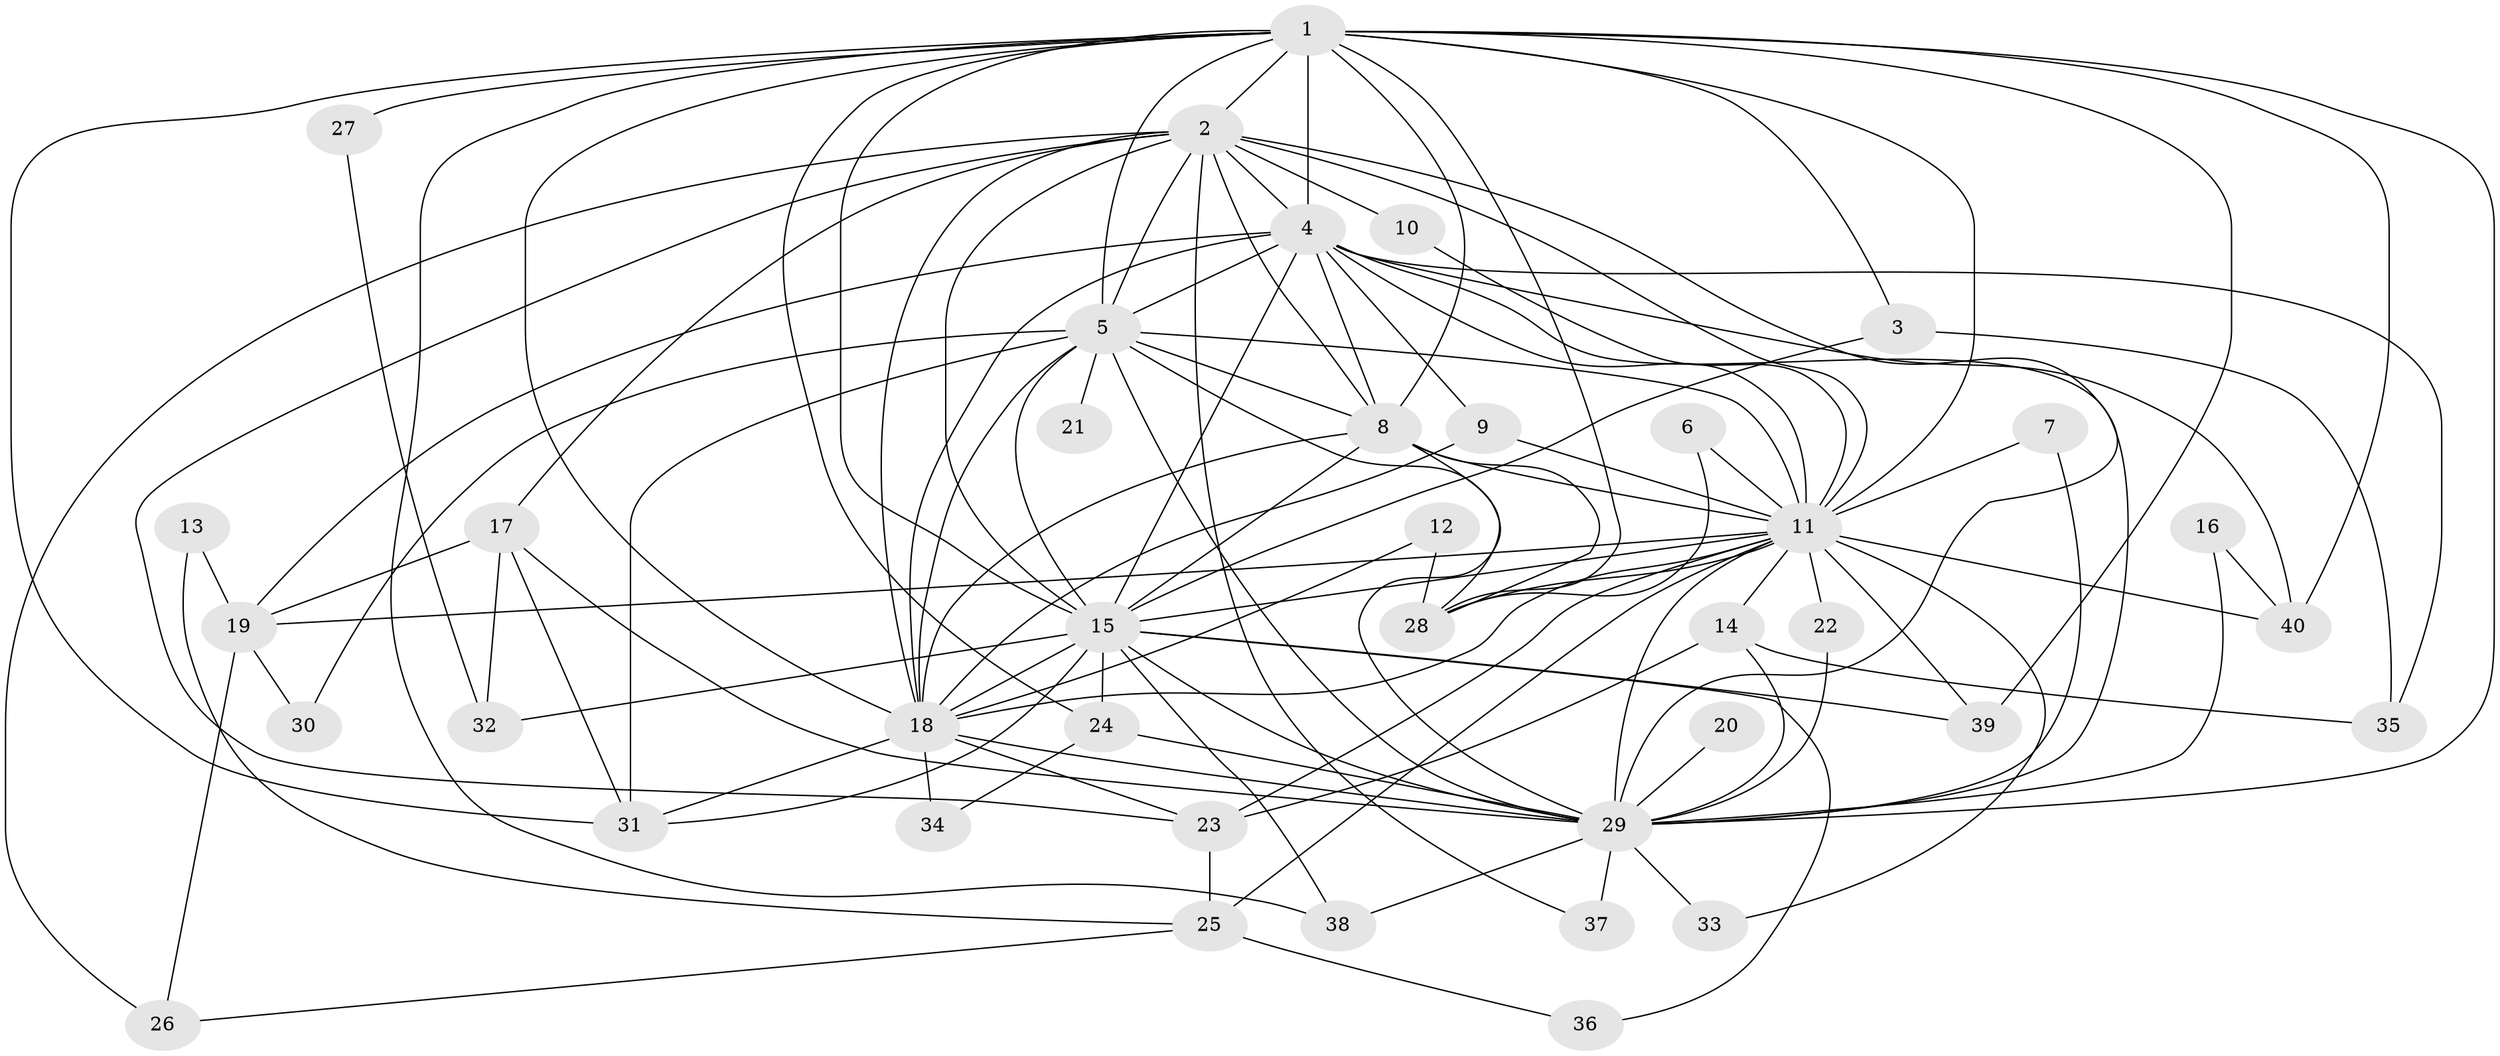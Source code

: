 // original degree distribution, {16: 0.0125, 23: 0.0125, 20: 0.025, 15: 0.0125, 11: 0.0125, 18: 0.0125, 14: 0.0125, 27: 0.0125, 17: 0.0125, 3: 0.1875, 8: 0.0125, 2: 0.575, 7: 0.025, 6: 0.025, 5: 0.025, 4: 0.025}
// Generated by graph-tools (version 1.1) at 2025/01/03/09/25 03:01:21]
// undirected, 40 vertices, 111 edges
graph export_dot {
graph [start="1"]
  node [color=gray90,style=filled];
  1;
  2;
  3;
  4;
  5;
  6;
  7;
  8;
  9;
  10;
  11;
  12;
  13;
  14;
  15;
  16;
  17;
  18;
  19;
  20;
  21;
  22;
  23;
  24;
  25;
  26;
  27;
  28;
  29;
  30;
  31;
  32;
  33;
  34;
  35;
  36;
  37;
  38;
  39;
  40;
  1 -- 2 [weight=3.0];
  1 -- 3 [weight=2.0];
  1 -- 4 [weight=2.0];
  1 -- 5 [weight=2.0];
  1 -- 8 [weight=2.0];
  1 -- 11 [weight=4.0];
  1 -- 15 [weight=2.0];
  1 -- 18 [weight=3.0];
  1 -- 24 [weight=1.0];
  1 -- 27 [weight=2.0];
  1 -- 28 [weight=1.0];
  1 -- 29 [weight=3.0];
  1 -- 31 [weight=1.0];
  1 -- 38 [weight=1.0];
  1 -- 39 [weight=1.0];
  1 -- 40 [weight=1.0];
  2 -- 4 [weight=1.0];
  2 -- 5 [weight=1.0];
  2 -- 8 [weight=1.0];
  2 -- 10 [weight=2.0];
  2 -- 11 [weight=1.0];
  2 -- 15 [weight=1.0];
  2 -- 17 [weight=3.0];
  2 -- 18 [weight=1.0];
  2 -- 23 [weight=1.0];
  2 -- 26 [weight=1.0];
  2 -- 29 [weight=1.0];
  2 -- 37 [weight=1.0];
  3 -- 15 [weight=1.0];
  3 -- 35 [weight=1.0];
  4 -- 5 [weight=3.0];
  4 -- 8 [weight=1.0];
  4 -- 9 [weight=1.0];
  4 -- 11 [weight=2.0];
  4 -- 15 [weight=1.0];
  4 -- 18 [weight=1.0];
  4 -- 19 [weight=2.0];
  4 -- 29 [weight=1.0];
  4 -- 35 [weight=1.0];
  4 -- 40 [weight=1.0];
  5 -- 8 [weight=1.0];
  5 -- 11 [weight=1.0];
  5 -- 15 [weight=1.0];
  5 -- 18 [weight=1.0];
  5 -- 21 [weight=1.0];
  5 -- 28 [weight=1.0];
  5 -- 29 [weight=2.0];
  5 -- 30 [weight=1.0];
  5 -- 31 [weight=1.0];
  6 -- 11 [weight=1.0];
  6 -- 28 [weight=1.0];
  7 -- 11 [weight=1.0];
  7 -- 29 [weight=1.0];
  8 -- 11 [weight=2.0];
  8 -- 15 [weight=1.0];
  8 -- 18 [weight=1.0];
  8 -- 28 [weight=1.0];
  8 -- 29 [weight=1.0];
  9 -- 11 [weight=1.0];
  9 -- 18 [weight=1.0];
  10 -- 11 [weight=1.0];
  11 -- 14 [weight=1.0];
  11 -- 15 [weight=1.0];
  11 -- 18 [weight=1.0];
  11 -- 19 [weight=1.0];
  11 -- 22 [weight=1.0];
  11 -- 23 [weight=1.0];
  11 -- 25 [weight=2.0];
  11 -- 28 [weight=1.0];
  11 -- 29 [weight=1.0];
  11 -- 33 [weight=1.0];
  11 -- 39 [weight=1.0];
  11 -- 40 [weight=1.0];
  12 -- 18 [weight=1.0];
  12 -- 28 [weight=1.0];
  13 -- 19 [weight=1.0];
  13 -- 25 [weight=1.0];
  14 -- 23 [weight=1.0];
  14 -- 29 [weight=1.0];
  14 -- 35 [weight=1.0];
  15 -- 18 [weight=1.0];
  15 -- 24 [weight=2.0];
  15 -- 29 [weight=2.0];
  15 -- 31 [weight=1.0];
  15 -- 32 [weight=1.0];
  15 -- 36 [weight=1.0];
  15 -- 38 [weight=1.0];
  15 -- 39 [weight=1.0];
  16 -- 29 [weight=1.0];
  16 -- 40 [weight=1.0];
  17 -- 19 [weight=1.0];
  17 -- 29 [weight=1.0];
  17 -- 31 [weight=1.0];
  17 -- 32 [weight=2.0];
  18 -- 23 [weight=1.0];
  18 -- 29 [weight=1.0];
  18 -- 31 [weight=1.0];
  18 -- 34 [weight=1.0];
  19 -- 26 [weight=1.0];
  19 -- 30 [weight=1.0];
  20 -- 29 [weight=1.0];
  22 -- 29 [weight=1.0];
  23 -- 25 [weight=2.0];
  24 -- 29 [weight=1.0];
  24 -- 34 [weight=1.0];
  25 -- 26 [weight=1.0];
  25 -- 36 [weight=1.0];
  27 -- 32 [weight=1.0];
  29 -- 33 [weight=1.0];
  29 -- 37 [weight=1.0];
  29 -- 38 [weight=1.0];
}
